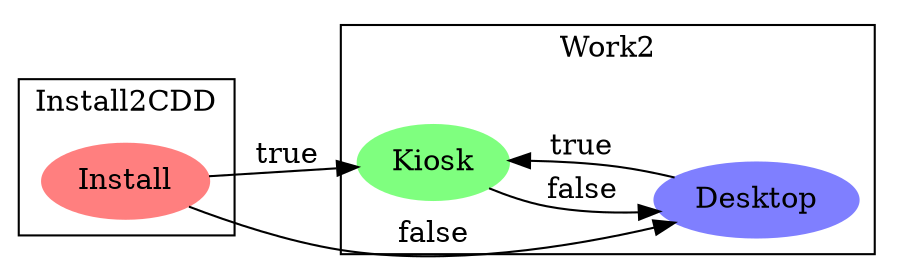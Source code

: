 digraph G 
 {
  rankdir=LR;

  Install[ label="Install", style=filled, color="#ff7f7f"];
  Kiosk  [ label="Kiosk",   style=filled, color="#7fff7f"];
  Desktop[ label="Desktop", style=filled, color="#7f7fff"];
   
  subgraph cluster_client
   {
    label = "Install2CDD";
    Install;
   }
  
  
  Install -> Kiosk  [ label="true" ];
  Install -> Desktop[ label="false" ];
  Desktop -> Kiosk  [ label="true" ];
  Kiosk -> Desktop  [ label="false" ];

  subgraph cluster_clientX
   {
    label = "Work2";
    Desktop;
    Kiosk;
   } 
}
